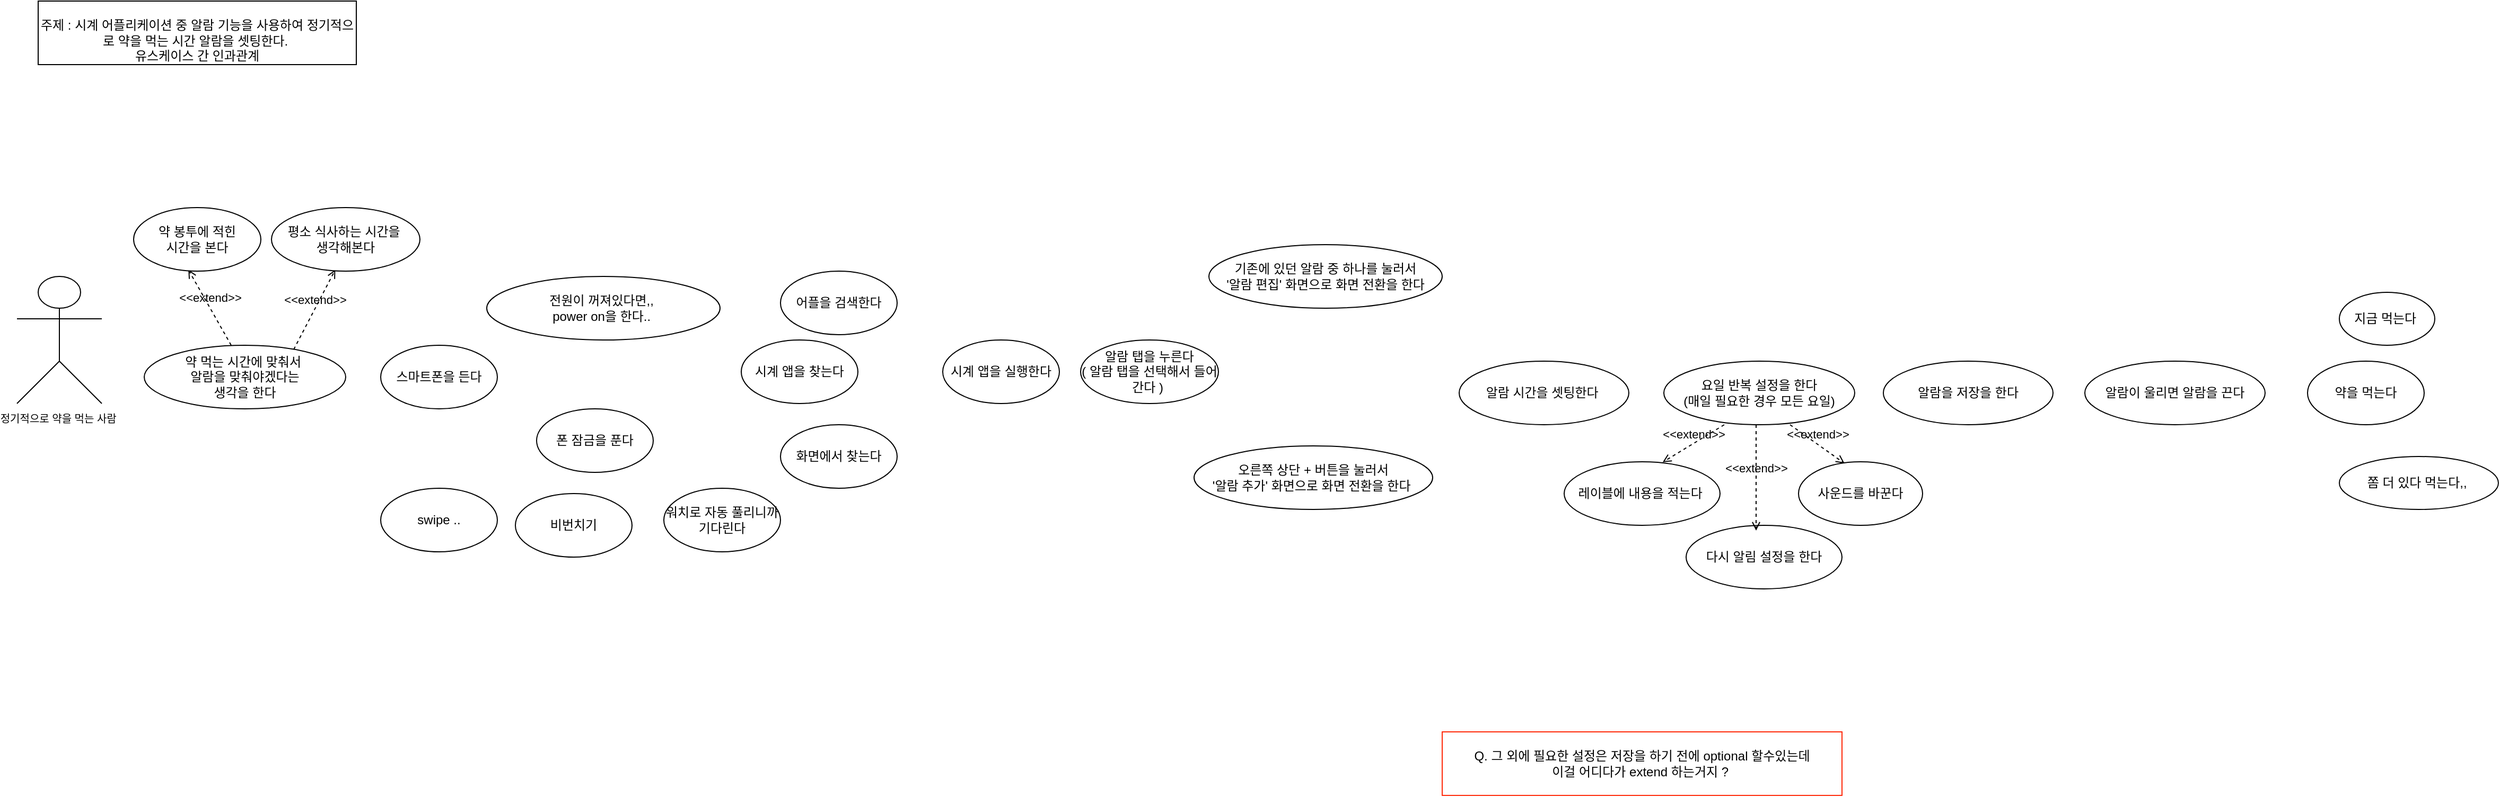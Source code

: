 <mxfile version="21.6.9" type="github">
  <diagram name="페이지-1" id="njK5p5rhTmzjdiSMJk1E">
    <mxGraphModel dx="3036" dy="889" grid="1" gridSize="10" guides="1" tooltips="1" connect="1" arrows="1" fold="1" page="1" pageScale="1" pageWidth="827" pageHeight="1169" math="0" shadow="0">
      <root>
        <mxCell id="0" />
        <mxCell id="1" parent="0" />
        <mxCell id="BJGbjpMF_LNjH99lksO5-1" value="&lt;font style=&quot;font-size: 10px;&quot;&gt;정기적으로 약을 먹는 사람&amp;nbsp;&lt;/font&gt;" style="shape=umlActor;verticalLabelPosition=bottom;verticalAlign=top;html=1;outlineConnect=0;" vertex="1" parent="1">
          <mxGeometry x="-820" y="350" width="80" height="120" as="geometry" />
        </mxCell>
        <mxCell id="BJGbjpMF_LNjH99lksO5-10" value="스마트폰을 든다" style="ellipse;whiteSpace=wrap;html=1;" vertex="1" parent="1">
          <mxGeometry x="-477" y="415" width="110" height="60" as="geometry" />
        </mxCell>
        <mxCell id="BJGbjpMF_LNjH99lksO5-11" value="시계 앱을 실행한다" style="ellipse;whiteSpace=wrap;html=1;" vertex="1" parent="1">
          <mxGeometry x="53" y="410" width="110" height="60" as="geometry" />
        </mxCell>
        <mxCell id="BJGbjpMF_LNjH99lksO5-12" value="알람 탭을 누른다&lt;br&gt;( 알람 탭을 선택해서 들어간다 )&amp;nbsp;" style="ellipse;whiteSpace=wrap;html=1;" vertex="1" parent="1">
          <mxGeometry x="183" y="410" width="130" height="60" as="geometry" />
        </mxCell>
        <mxCell id="BJGbjpMF_LNjH99lksO5-22" value="기존에 있던 알람 중 하나를 눌러서 &lt;br&gt;&#39;알람 편집&#39;&amp;nbsp;화면으로 화면 전환을 한다" style="ellipse;whiteSpace=wrap;html=1;" vertex="1" parent="1">
          <mxGeometry x="304" y="320" width="220" height="60" as="geometry" />
        </mxCell>
        <mxCell id="BJGbjpMF_LNjH99lksO5-24" value="오른쪽 상단 + 버튼을 눌러서 &lt;br&gt;&#39;알람 추가&#39; 화면으로 화면 전환을 한다&amp;nbsp;" style="ellipse;whiteSpace=wrap;html=1;" vertex="1" parent="1">
          <mxGeometry x="290" y="510" width="225" height="60" as="geometry" />
        </mxCell>
        <mxCell id="BJGbjpMF_LNjH99lksO5-26" value="알람이 울리면 알람을 끈다" style="ellipse;whiteSpace=wrap;html=1;" vertex="1" parent="1">
          <mxGeometry x="1130" y="430" width="170" height="60" as="geometry" />
        </mxCell>
        <mxCell id="BJGbjpMF_LNjH99lksO5-27" value="약을 먹는다" style="ellipse;whiteSpace=wrap;html=1;" vertex="1" parent="1">
          <mxGeometry x="1340" y="430" width="110" height="60" as="geometry" />
        </mxCell>
        <mxCell id="BJGbjpMF_LNjH99lksO5-28" value="지금 먹는다&amp;nbsp;" style="ellipse;whiteSpace=wrap;html=1;" vertex="1" parent="1">
          <mxGeometry x="1370" y="365" width="90" height="50" as="geometry" />
        </mxCell>
        <mxCell id="BJGbjpMF_LNjH99lksO5-30" value="&lt;br&gt;주제 : 시계 어플리케이션 중 알람 기능을 사용하여 정기적으로 약을 먹는 시간 알람을 셋팅한다.&amp;nbsp;&lt;br&gt;유스케이스 간 인과관계" style="rounded=0;whiteSpace=wrap;html=1;" vertex="1" parent="1">
          <mxGeometry x="-800" y="90" width="300" height="60" as="geometry" />
        </mxCell>
        <mxCell id="BJGbjpMF_LNjH99lksO5-31" value="폰 잠금을 푼다" style="ellipse;whiteSpace=wrap;html=1;" vertex="1" parent="1">
          <mxGeometry x="-330" y="475" width="110" height="60" as="geometry" />
        </mxCell>
        <mxCell id="BJGbjpMF_LNjH99lksO5-32" value="전원이 꺼져있다면,,&amp;nbsp;&lt;br&gt;power on을 한다..&amp;nbsp;" style="ellipse;whiteSpace=wrap;html=1;" vertex="1" parent="1">
          <mxGeometry x="-377" y="350" width="220" height="60" as="geometry" />
        </mxCell>
        <mxCell id="BJGbjpMF_LNjH99lksO5-33" value="시계 앱을 찾는다" style="ellipse;whiteSpace=wrap;html=1;" vertex="1" parent="1">
          <mxGeometry x="-137" y="410" width="110" height="60" as="geometry" />
        </mxCell>
        <mxCell id="BJGbjpMF_LNjH99lksO5-34" value="swipe .." style="ellipse;whiteSpace=wrap;html=1;" vertex="1" parent="1">
          <mxGeometry x="-477" y="550" width="110" height="60" as="geometry" />
        </mxCell>
        <mxCell id="BJGbjpMF_LNjH99lksO5-35" value="비번치기" style="ellipse;whiteSpace=wrap;html=1;" vertex="1" parent="1">
          <mxGeometry x="-350" y="555" width="110" height="60" as="geometry" />
        </mxCell>
        <mxCell id="BJGbjpMF_LNjH99lksO5-36" value="워치로 자동 풀리니까 기다린다" style="ellipse;whiteSpace=wrap;html=1;" vertex="1" parent="1">
          <mxGeometry x="-210" y="550" width="110" height="60" as="geometry" />
        </mxCell>
        <mxCell id="BJGbjpMF_LNjH99lksO5-37" value="화면에서 찾는다" style="ellipse;whiteSpace=wrap;html=1;" vertex="1" parent="1">
          <mxGeometry x="-100" y="490" width="110" height="60" as="geometry" />
        </mxCell>
        <mxCell id="BJGbjpMF_LNjH99lksO5-38" value="어플을 검색한다" style="ellipse;whiteSpace=wrap;html=1;" vertex="1" parent="1">
          <mxGeometry x="-100" y="345" width="110" height="60" as="geometry" />
        </mxCell>
        <mxCell id="BJGbjpMF_LNjH99lksO5-39" value="약 먹는 시간에 맞춰서&amp;nbsp;&lt;br&gt;알람을 맞춰야겠다는&lt;br&gt;생각을 한다" style="ellipse;whiteSpace=wrap;html=1;" vertex="1" parent="1">
          <mxGeometry x="-700" y="415" width="190" height="60" as="geometry" />
        </mxCell>
        <mxCell id="BJGbjpMF_LNjH99lksO5-40" value="&amp;lt;&amp;lt;extend&amp;gt;&amp;gt;" style="html=1;verticalAlign=bottom;labelBackgroundColor=none;endArrow=open;endFill=0;dashed=1;rounded=0;entryX=0.43;entryY=0.977;entryDx=0;entryDy=0;entryPerimeter=0;" edge="1" parent="1" target="BJGbjpMF_LNjH99lksO5-41">
          <mxGeometry width="160" relative="1" as="geometry">
            <mxPoint x="-618" y="415" as="sourcePoint" />
            <mxPoint x="-510" y="415" as="targetPoint" />
          </mxGeometry>
        </mxCell>
        <mxCell id="BJGbjpMF_LNjH99lksO5-41" value="약 봉투에 적힌&lt;br&gt;시간을 본다" style="ellipse;whiteSpace=wrap;html=1;" vertex="1" parent="1">
          <mxGeometry x="-710" y="285" width="120" height="60" as="geometry" />
        </mxCell>
        <mxCell id="BJGbjpMF_LNjH99lksO5-42" value="&amp;lt;&amp;lt;extend&amp;gt;&amp;gt;" style="html=1;verticalAlign=bottom;labelBackgroundColor=none;endArrow=open;endFill=0;dashed=1;rounded=0;entryX=0.43;entryY=0.977;entryDx=0;entryDy=0;entryPerimeter=0;exitX=0.742;exitY=0.066;exitDx=0;exitDy=0;exitPerimeter=0;" edge="1" parent="1" source="BJGbjpMF_LNjH99lksO5-39" target="BJGbjpMF_LNjH99lksO5-43">
          <mxGeometry width="160" relative="1" as="geometry">
            <mxPoint x="-528" y="415" as="sourcePoint" />
            <mxPoint x="-420" y="415" as="targetPoint" />
          </mxGeometry>
        </mxCell>
        <mxCell id="BJGbjpMF_LNjH99lksO5-43" value="평소 식사하는 시간을&amp;nbsp;&lt;br&gt;생각해본다" style="ellipse;whiteSpace=wrap;html=1;" vertex="1" parent="1">
          <mxGeometry x="-580" y="285" width="140" height="60" as="geometry" />
        </mxCell>
        <mxCell id="BJGbjpMF_LNjH99lksO5-44" value="알람 시간을 셋팅한다&amp;nbsp;" style="ellipse;whiteSpace=wrap;html=1;" vertex="1" parent="1">
          <mxGeometry x="540" y="430" width="160" height="60" as="geometry" />
        </mxCell>
        <mxCell id="BJGbjpMF_LNjH99lksO5-45" value="알람을 저장을 한다" style="ellipse;whiteSpace=wrap;html=1;" vertex="1" parent="1">
          <mxGeometry x="940" y="430" width="160" height="60" as="geometry" />
        </mxCell>
        <mxCell id="BJGbjpMF_LNjH99lksO5-46" value="요일 반복 설정을 한다&lt;br&gt;(매일 필요한 경우 모든 요일)" style="ellipse;whiteSpace=wrap;html=1;" vertex="1" parent="1">
          <mxGeometry x="733" y="430" width="180" height="60" as="geometry" />
        </mxCell>
        <mxCell id="BJGbjpMF_LNjH99lksO5-47" value="레이블에 내용을 적는다&amp;nbsp;" style="ellipse;whiteSpace=wrap;html=1;" vertex="1" parent="1">
          <mxGeometry x="639" y="525" width="147" height="60" as="geometry" />
        </mxCell>
        <mxCell id="BJGbjpMF_LNjH99lksO5-48" value="Q. 그 외에 필요한 설정은 저장을 하기 전에 optional 할수있는데 &lt;br&gt;이걸 어디다가 extend 하는거지 ?&amp;nbsp;" style="rounded=0;whiteSpace=wrap;html=1;strokeColor=#FF2908;" vertex="1" parent="1">
          <mxGeometry x="524" y="780" width="377" height="60" as="geometry" />
        </mxCell>
        <mxCell id="BJGbjpMF_LNjH99lksO5-49" value="사운드를 바꾼다" style="ellipse;whiteSpace=wrap;html=1;" vertex="1" parent="1">
          <mxGeometry x="860" y="525" width="117" height="60" as="geometry" />
        </mxCell>
        <mxCell id="BJGbjpMF_LNjH99lksO5-50" value="다시 알림 설정을 한다" style="ellipse;whiteSpace=wrap;html=1;" vertex="1" parent="1">
          <mxGeometry x="754" y="585" width="147" height="60" as="geometry" />
        </mxCell>
        <mxCell id="BJGbjpMF_LNjH99lksO5-51" value="&amp;lt;&amp;lt;extend&amp;gt;&amp;gt;" style="html=1;verticalAlign=bottom;labelBackgroundColor=none;endArrow=open;endFill=0;dashed=1;rounded=0;entryX=0.371;entryY=0.026;entryDx=0;entryDy=0;entryPerimeter=0;exitX=0.742;exitY=0.066;exitDx=0;exitDy=0;exitPerimeter=0;" edge="1" parent="1" target="BJGbjpMF_LNjH99lksO5-49">
          <mxGeometry width="160" relative="1" as="geometry">
            <mxPoint x="852" y="490" as="sourcePoint" />
            <mxPoint x="883" y="415" as="targetPoint" />
          </mxGeometry>
        </mxCell>
        <mxCell id="BJGbjpMF_LNjH99lksO5-52" value="&amp;lt;&amp;lt;extend&amp;gt;&amp;gt;" style="html=1;verticalAlign=bottom;labelBackgroundColor=none;endArrow=open;endFill=0;dashed=1;rounded=0;entryX=0.632;entryY=0.007;entryDx=0;entryDy=0;entryPerimeter=0;" edge="1" parent="1" target="BJGbjpMF_LNjH99lksO5-47">
          <mxGeometry width="160" relative="1" as="geometry">
            <mxPoint x="790" y="490" as="sourcePoint" />
            <mxPoint x="760" y="510" as="targetPoint" />
          </mxGeometry>
        </mxCell>
        <mxCell id="BJGbjpMF_LNjH99lksO5-53" value="&amp;lt;&amp;lt;extend&amp;gt;&amp;gt;" style="html=1;verticalAlign=bottom;labelBackgroundColor=none;endArrow=open;endFill=0;dashed=1;rounded=0;entryX=0.449;entryY=0.083;entryDx=0;entryDy=0;entryPerimeter=0;exitX=0.742;exitY=0.066;exitDx=0;exitDy=0;exitPerimeter=0;" edge="1" parent="1" target="BJGbjpMF_LNjH99lksO5-50">
          <mxGeometry width="160" relative="1" as="geometry">
            <mxPoint x="820" y="490" as="sourcePoint" />
            <mxPoint x="851" y="415" as="targetPoint" />
          </mxGeometry>
        </mxCell>
        <mxCell id="BJGbjpMF_LNjH99lksO5-54" value="쫌 더 있다 먹는다,,&amp;nbsp;" style="ellipse;whiteSpace=wrap;html=1;" vertex="1" parent="1">
          <mxGeometry x="1370" y="520" width="150" height="50" as="geometry" />
        </mxCell>
      </root>
    </mxGraphModel>
  </diagram>
</mxfile>
